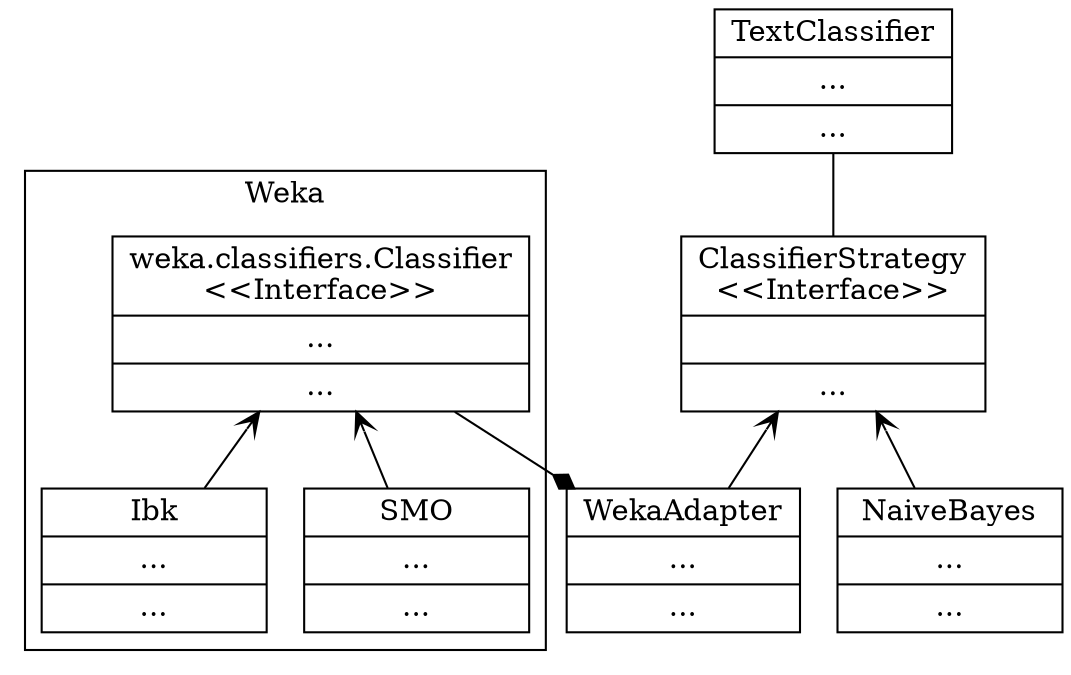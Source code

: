 digraph hierarchy {
  node[shape=record width=1.5]/*style=filled,fillcolor=grey95*/
  edge[]
  
  ClassifierStrategy[label = "{ClassifierStrategy\n\<\<Interface\>\>||...}"]
  NaiveBayes[label = "{NaiveBayes|...|...}"]
  TextClassifier[label = "{TextClassifier|...|...}"]
  
  Ibk[label = "{Ibk|...|...}"]
  SMO[label = "{SMO|...|...}"]
  
  WekaAdapter[label = "{WekaAdapter|...|...}"]
  
  
  TextClassifier -> ClassifierStrategy[arrowtail="diamond" arrowhead="none"]
  ClassifierStrategy -> NaiveBayes[dir=back arrowtail=open]
  
  ClassifierStrategy -> WekaAdapter[dir=back arrowtail=open]
  Classifier -> WekaAdapter [arrowhead="diamond" arrowtail="none" constraint=true]
  
  subgraph cluster_0{
  	  label="Weka"
	  Classifier[label = "{weka.classifiers.Classifier\n\<\<Interface\>\>|...|...}"]
	  Classifier -> Ibk[dir=back arrowtail=open]
	  Classifier -> SMO[dir=back arrowtail=open]
  }
  
}